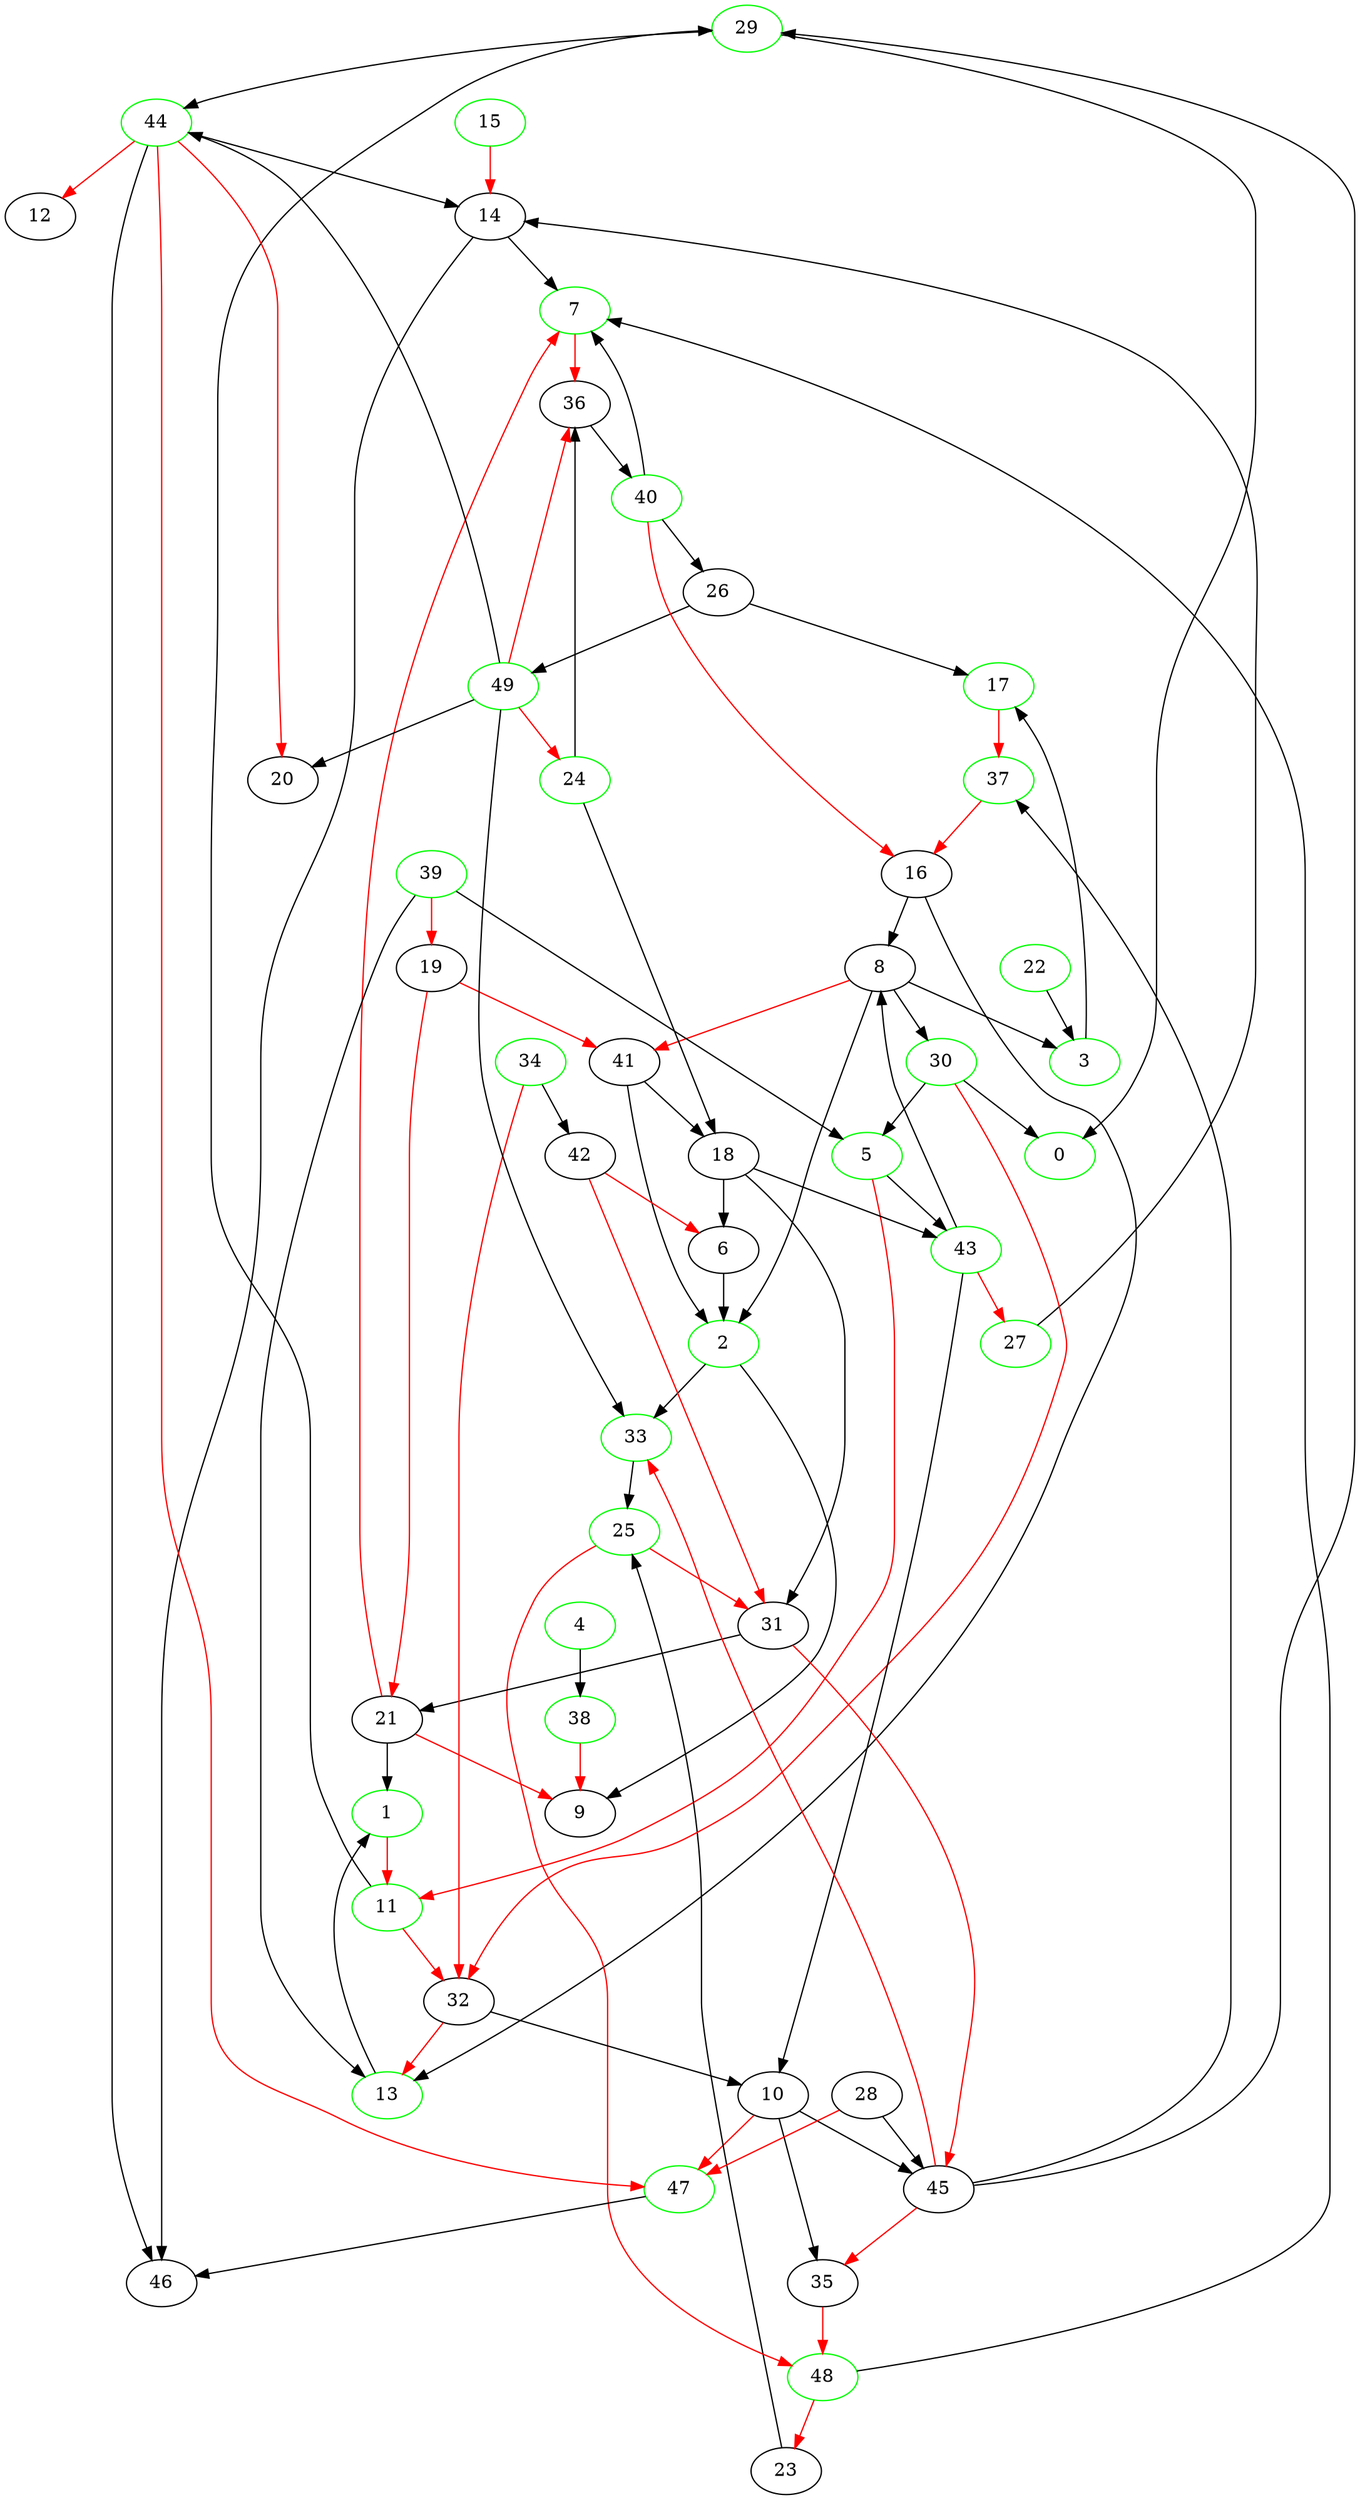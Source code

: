 digraph {
    0[color="green"] 1[color="green"] 2[color="green"] 3[color="green"] 4[color="green"] 5[color="green"] 6 7[color="green"] 8 9 10 11[color="green"] 12 13[color="green"] 14 15[color="green"] 16 17[color="green"] 18 19 20 21 22[color="green"] 23 24[color="green"] 25[color="green"] 26 27[color="green"] 28 29[color="green"] 30[color="green"] 31 32 33[color="green"] 34[color="green"] 35 36 37[color="green"] 38[color="green"] 39[color="green"] 40[color="green"] 41 42 43[color="green"] 44[color="green"] 45 46 47[color="green"] 48[color="green"] 49[color="green"];
    1 -> 11[ color="red"];
    2 -> 9[ ];
    2 -> 33[ ];
    3 -> 17[ ];
    4 -> 38[ ];
    5 -> 11[ color="red"];
    5 -> 43[ ];
    6 -> 2[ ];
    7 -> 36[ color="red"];
    8 -> 2[ ];
    8 -> 3[ ];
    8 -> 30[ ];
    8 -> 41[ color="red"];
    10 -> 35[ ];
    10 -> 45[ ];
    10 -> 47[ color="red"];
    11 -> 29[ ];
    11 -> 32[ color="red"];
    13 -> 1[ ];
    14 -> 7[ ];
    14 -> 46[ ];
    15 -> 14[ color="red"];
    16 -> 8[ ];
    16 -> 13[ ];
    17 -> 37[ color="red"];
    18 -> 6[ ];
    18 -> 31[ ];
    18 -> 43[ ];
    19 -> 21[ color="red"];
    19 -> 41[ color="red"];
    21 -> 1[ ];
    21 -> 7[ color="red"];
    21 -> 9[ color="red"];
    22 -> 3[ ];
    23 -> 25[ ];
    24 -> 18[ ];
    24 -> 36[ ];
    25 -> 31[ color="red"];
    25 -> 48[ color="red"];
    26 -> 17[ ];
    26 -> 49[ ];
    27 -> 14[ ];
    28 -> 45[ ];
    28 -> 47[ color="red"];
    29 -> 0[ ];
    29 -> 44[ ];
    30 -> 0[ ];
    30 -> 5[ ];
    30 -> 32[ color="red"];
    31 -> 21[ ];
    31 -> 45[ color="red"];
    32 -> 10[ ];
    32 -> 13[ color="red"];
    33 -> 25[ ];
    34 -> 32[ color="red"];
    34 -> 42[ ];
    35 -> 48[ color="red"];
    36 -> 40[ ];
    37 -> 16[ color="red"];
    38 -> 9[ color="red"];
    39 -> 5[ ];
    39 -> 13[ ];
    39 -> 19[ color="red"];
    40 -> 7[ ];
    40 -> 16[ color="red"];
    40 -> 26[ ];
    41 -> 2[ ];
    41 -> 18[ ];
    42 -> 6[ color="red"];
    42 -> 31[ color="red"];
    43 -> 8[ ];
    43 -> 10[ ];
    43 -> 27[ color="red"];
    44 -> 12[ color="red"];
    44 -> 14[ ];
    44 -> 20[ color="red"];
    44 -> 46[ ];
    44 -> 47[ color="red"];
    45 -> 29[ ];
    45 -> 33[ color="red"];
    45 -> 35[ color="red"];
    45 -> 37[ ];
    47 -> 46[ ];
    48 -> 7[ ];
    48 -> 23[ color="red"];
    49 -> 20[ ];
    49 -> 24[ color="red"];
    49 -> 33[ ];
    49 -> 36[ color="red"];
    49 -> 44[ ];
}
